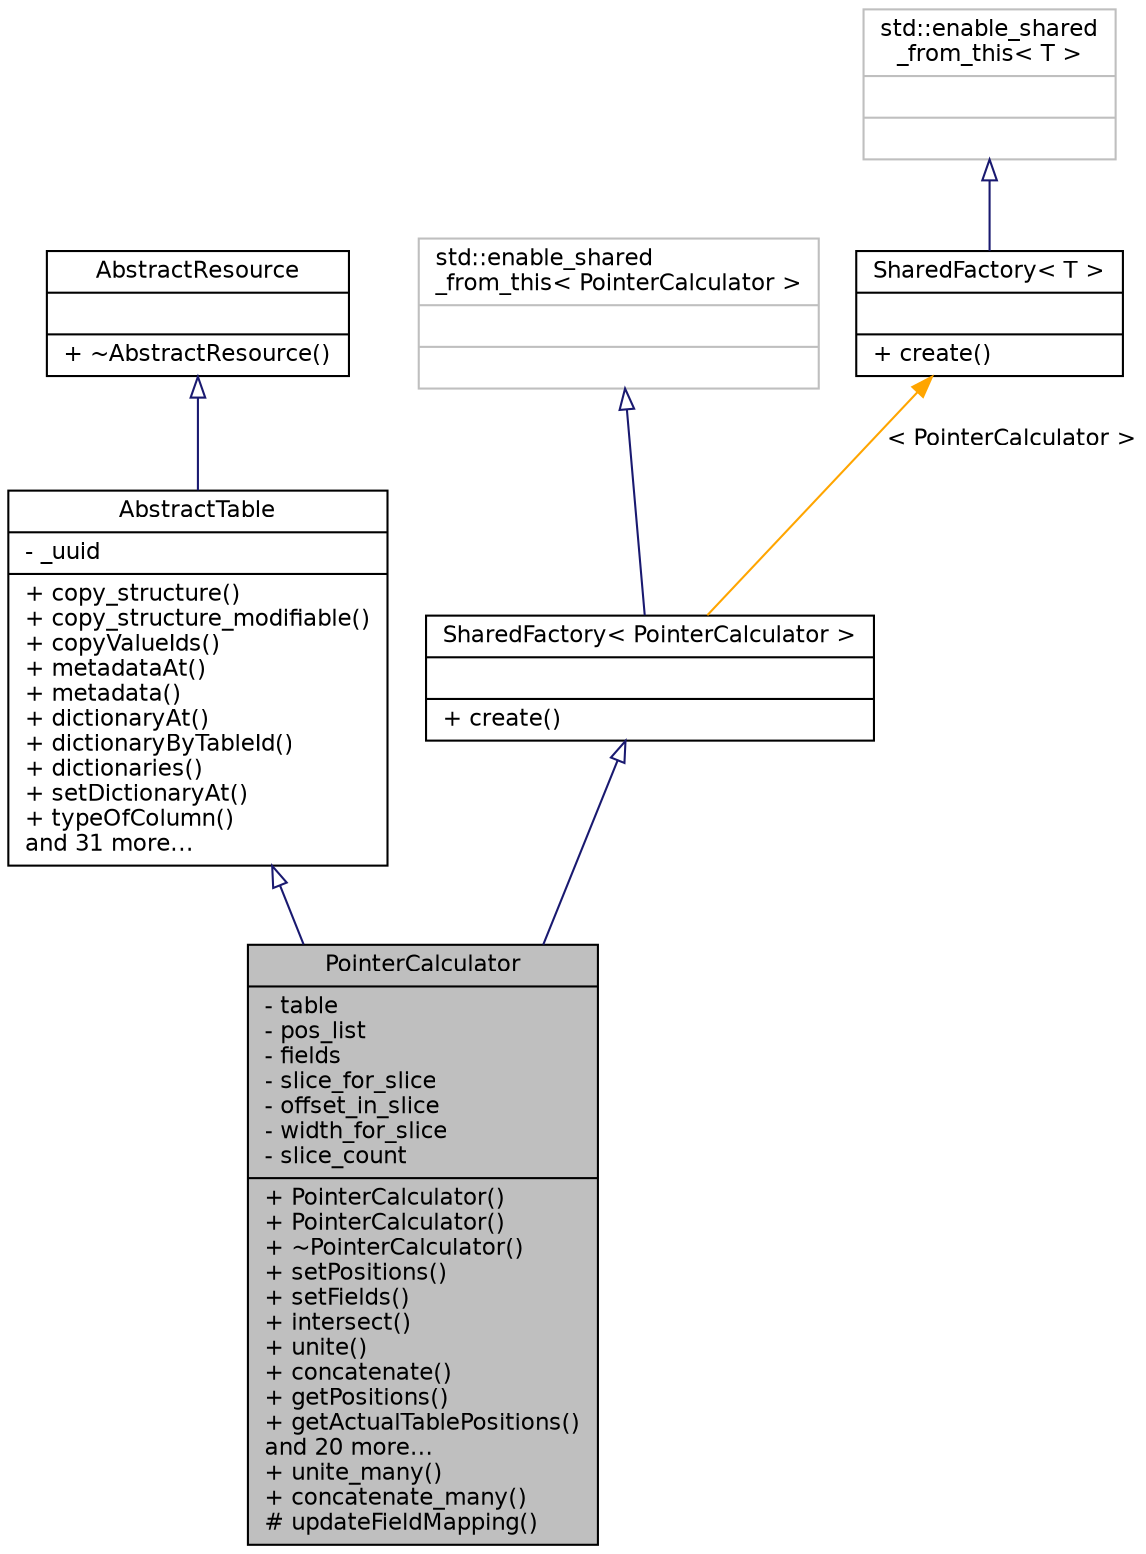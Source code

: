 digraph "PointerCalculator"
{
  edge [fontname="Helvetica",fontsize="11",labelfontname="Helvetica",labelfontsize="11"];
  node [fontname="Helvetica",fontsize="11",shape=record];
  Node1 [label="{PointerCalculator\n|- table\l- pos_list\l- fields\l- slice_for_slice\l- offset_in_slice\l- width_for_slice\l- slice_count\l|+ PointerCalculator()\l+ PointerCalculator()\l+ ~PointerCalculator()\l+ setPositions()\l+ setFields()\l+ intersect()\l+ unite()\l+ concatenate()\l+ getPositions()\l+ getActualTablePositions()\land 20 more...\l+ unite_many()\l+ concatenate_many()\l# updateFieldMapping()\l}",height=0.2,width=0.4,color="black", fillcolor="grey75", style="filled" fontcolor="black"];
  Node2 -> Node1 [dir="back",color="midnightblue",fontsize="11",style="solid",arrowtail="onormal",fontname="Helvetica"];
  Node2 [label="{AbstractTable\n|- _uuid\l|+ copy_structure()\l+ copy_structure_modifiable()\l+ copyValueIds()\l+ metadataAt()\l+ metadata()\l+ dictionaryAt()\l+ dictionaryByTableId()\l+ dictionaries()\l+ setDictionaryAt()\l+ typeOfColumn()\land 31 more...\l}",height=0.2,width=0.4,color="black", fillcolor="white", style="filled",URL="$class_abstract_table.html"];
  Node3 -> Node2 [dir="back",color="midnightblue",fontsize="11",style="solid",arrowtail="onormal",fontname="Helvetica"];
  Node3 [label="{AbstractResource\n||+ ~AbstractResource()\l}",height=0.2,width=0.4,color="black", fillcolor="white", style="filled",URL="$class_abstract_resource.html"];
  Node4 -> Node1 [dir="back",color="midnightblue",fontsize="11",style="solid",arrowtail="onormal",fontname="Helvetica"];
  Node4 [label="{SharedFactory\< PointerCalculator \>\n||+ create()\l}",height=0.2,width=0.4,color="black", fillcolor="white", style="filled",URL="$class_shared_factory.html"];
  Node5 -> Node4 [dir="back",color="midnightblue",fontsize="11",style="solid",arrowtail="onormal",fontname="Helvetica"];
  Node5 [label="{std::enable_shared\l_from_this\< PointerCalculator \>\n||}",height=0.2,width=0.4,color="grey75", fillcolor="white", style="filled"];
  Node6 -> Node4 [dir="back",color="orange",fontsize="11",style="solid",label=" \< PointerCalculator \>" ,fontname="Helvetica"];
  Node6 [label="{SharedFactory\< T \>\n||+ create()\l}",height=0.2,width=0.4,color="black", fillcolor="white", style="filled",URL="$class_shared_factory.html"];
  Node7 -> Node6 [dir="back",color="midnightblue",fontsize="11",style="solid",arrowtail="onormal",fontname="Helvetica"];
  Node7 [label="{std::enable_shared\l_from_this\< T \>\n||}",height=0.2,width=0.4,color="grey75", fillcolor="white", style="filled"];
}
